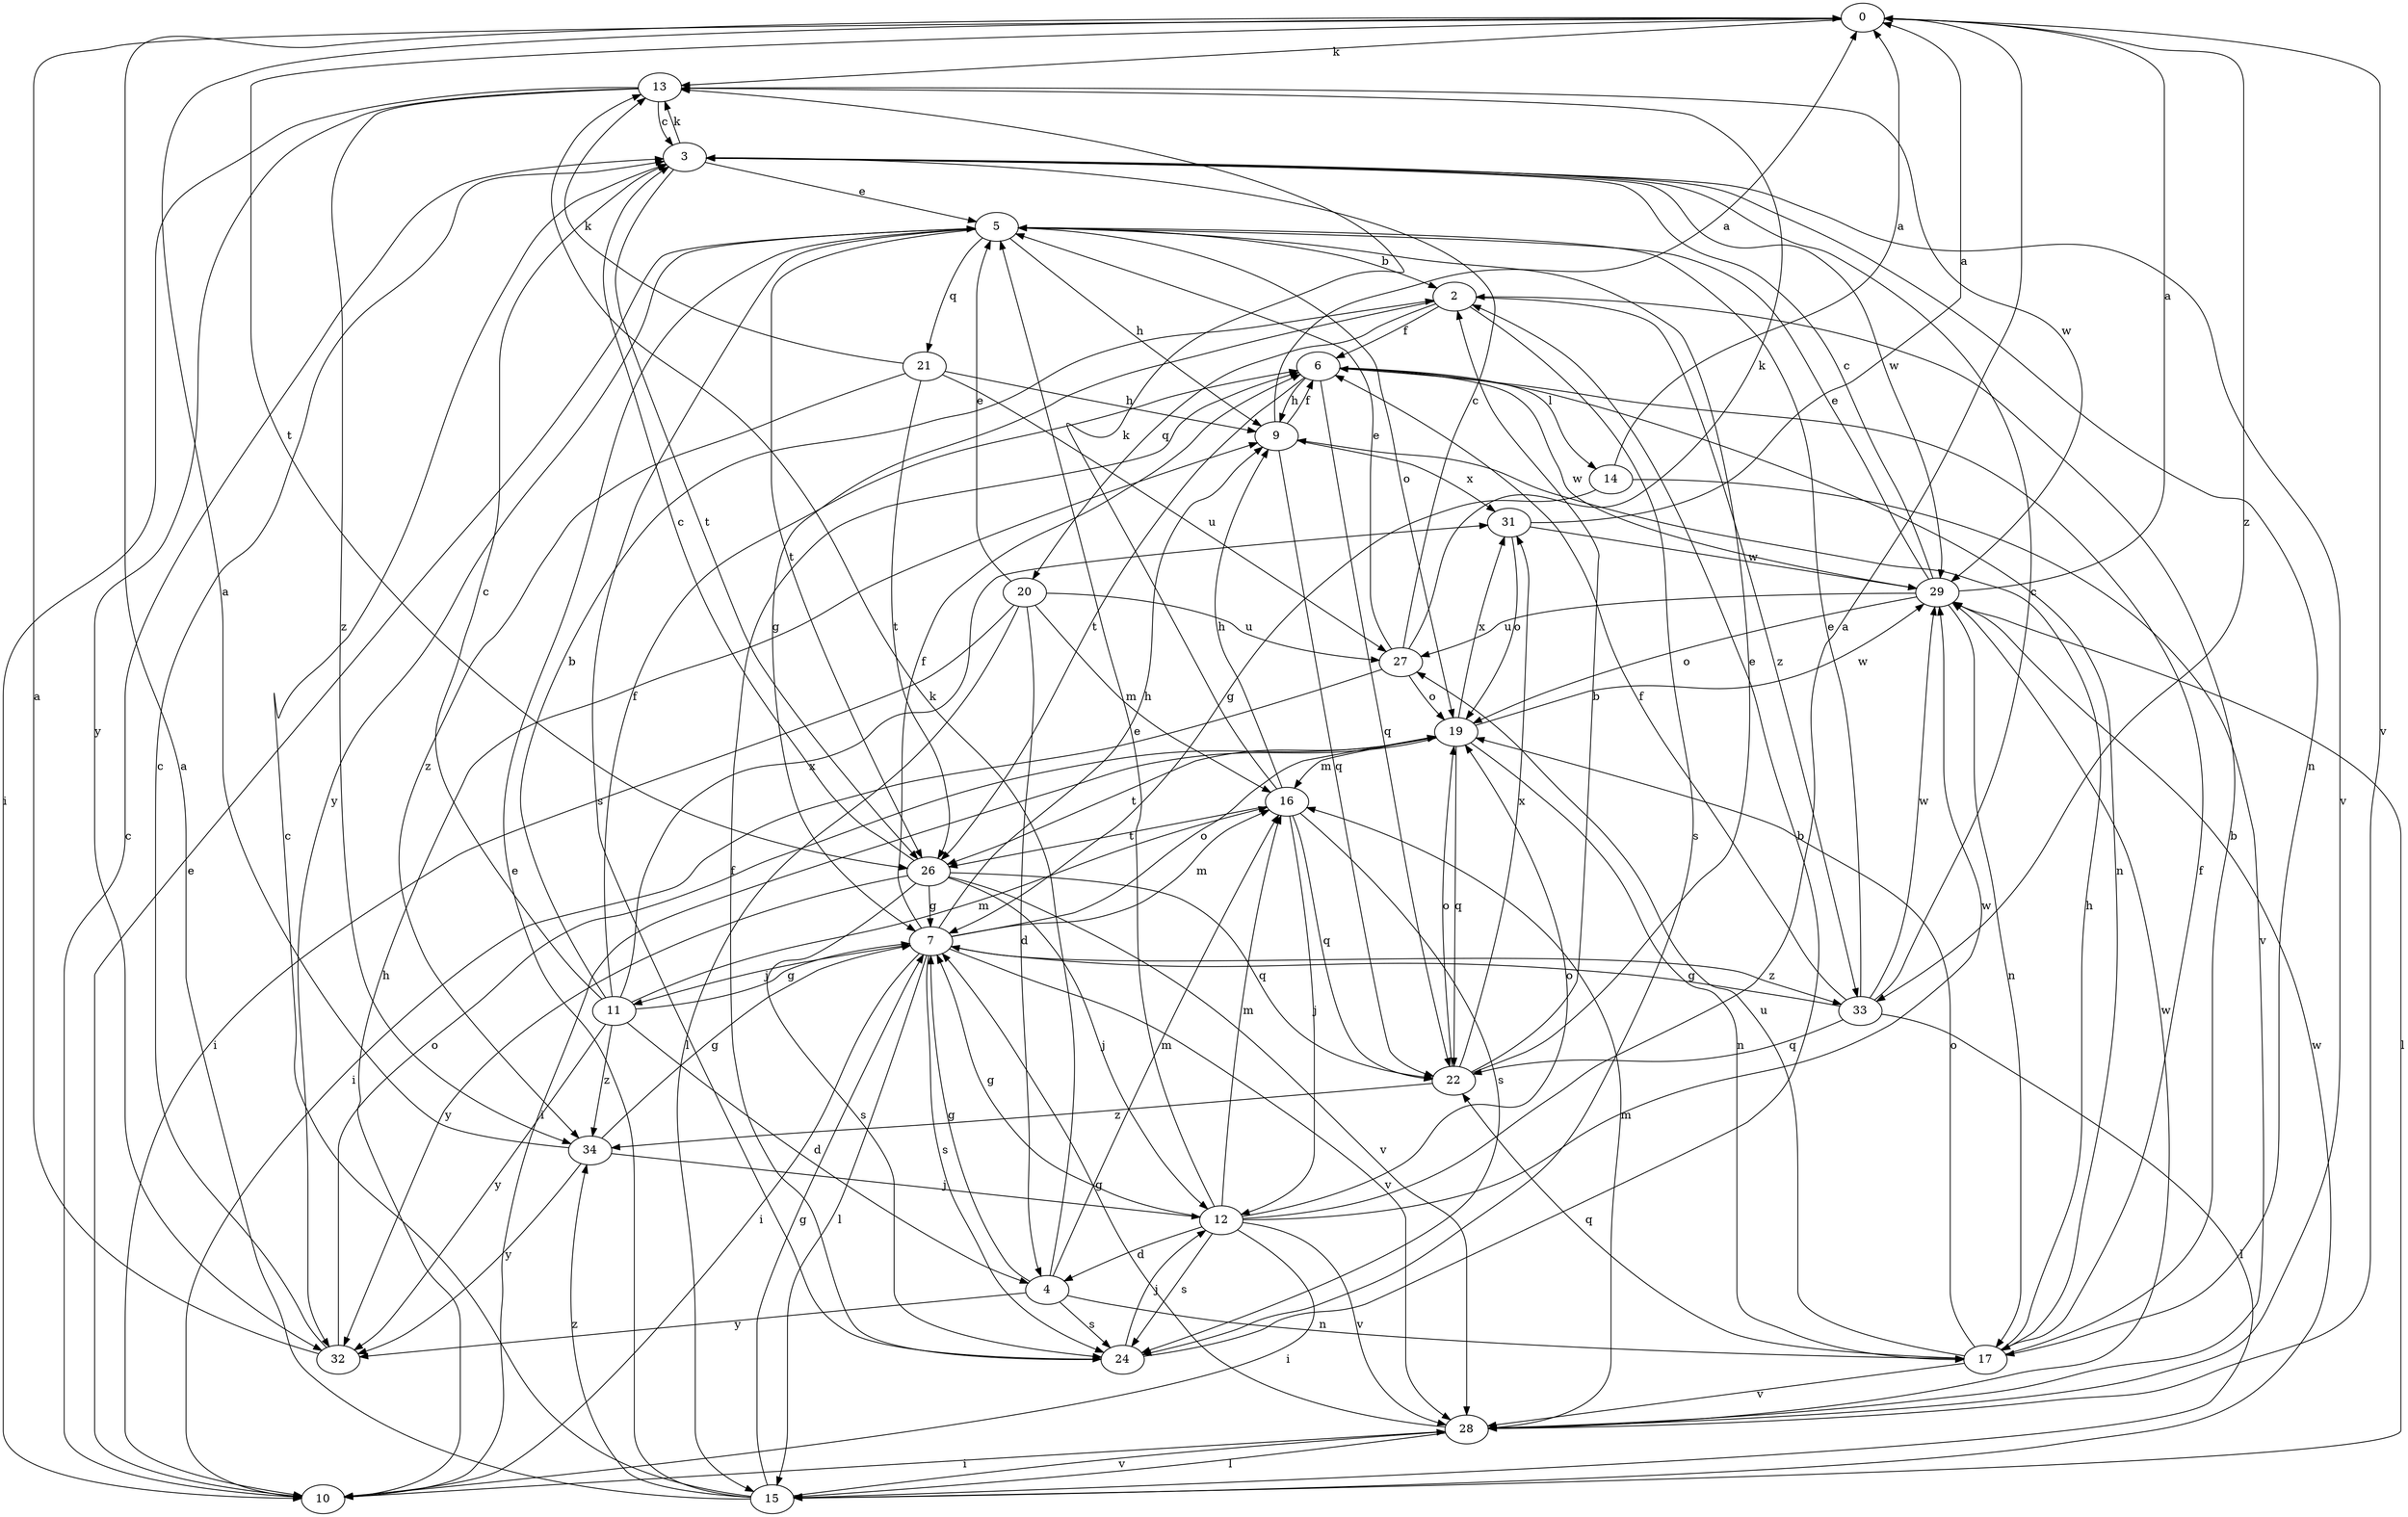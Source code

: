 strict digraph  {
0;
2;
3;
4;
5;
6;
7;
9;
10;
11;
12;
13;
14;
15;
16;
17;
19;
20;
21;
22;
24;
26;
27;
28;
29;
31;
32;
33;
34;
0 -> 13  [label=k];
0 -> 26  [label=t];
0 -> 28  [label=v];
0 -> 33  [label=z];
2 -> 6  [label=f];
2 -> 7  [label=g];
2 -> 20  [label=q];
2 -> 24  [label=s];
2 -> 33  [label=z];
3 -> 5  [label=e];
3 -> 13  [label=k];
3 -> 17  [label=n];
3 -> 26  [label=t];
3 -> 28  [label=v];
3 -> 29  [label=w];
4 -> 7  [label=g];
4 -> 13  [label=k];
4 -> 16  [label=m];
4 -> 17  [label=n];
4 -> 24  [label=s];
4 -> 32  [label=y];
5 -> 2  [label=b];
5 -> 9  [label=h];
5 -> 19  [label=o];
5 -> 21  [label=q];
5 -> 24  [label=s];
5 -> 26  [label=t];
5 -> 32  [label=y];
6 -> 9  [label=h];
6 -> 14  [label=l];
6 -> 17  [label=n];
6 -> 22  [label=q];
6 -> 26  [label=t];
6 -> 29  [label=w];
7 -> 6  [label=f];
7 -> 9  [label=h];
7 -> 10  [label=i];
7 -> 11  [label=j];
7 -> 15  [label=l];
7 -> 16  [label=m];
7 -> 19  [label=o];
7 -> 24  [label=s];
7 -> 28  [label=v];
7 -> 33  [label=z];
9 -> 0  [label=a];
9 -> 6  [label=f];
9 -> 22  [label=q];
9 -> 31  [label=x];
10 -> 3  [label=c];
10 -> 5  [label=e];
10 -> 9  [label=h];
11 -> 2  [label=b];
11 -> 3  [label=c];
11 -> 4  [label=d];
11 -> 6  [label=f];
11 -> 7  [label=g];
11 -> 16  [label=m];
11 -> 31  [label=x];
11 -> 32  [label=y];
11 -> 34  [label=z];
12 -> 0  [label=a];
12 -> 4  [label=d];
12 -> 5  [label=e];
12 -> 7  [label=g];
12 -> 10  [label=i];
12 -> 16  [label=m];
12 -> 19  [label=o];
12 -> 24  [label=s];
12 -> 28  [label=v];
12 -> 29  [label=w];
13 -> 3  [label=c];
13 -> 10  [label=i];
13 -> 29  [label=w];
13 -> 32  [label=y];
13 -> 34  [label=z];
14 -> 0  [label=a];
14 -> 7  [label=g];
14 -> 28  [label=v];
15 -> 0  [label=a];
15 -> 3  [label=c];
15 -> 5  [label=e];
15 -> 7  [label=g];
15 -> 28  [label=v];
15 -> 29  [label=w];
15 -> 34  [label=z];
16 -> 9  [label=h];
16 -> 12  [label=j];
16 -> 13  [label=k];
16 -> 22  [label=q];
16 -> 24  [label=s];
16 -> 26  [label=t];
17 -> 2  [label=b];
17 -> 6  [label=f];
17 -> 9  [label=h];
17 -> 19  [label=o];
17 -> 22  [label=q];
17 -> 27  [label=u];
17 -> 28  [label=v];
19 -> 10  [label=i];
19 -> 16  [label=m];
19 -> 17  [label=n];
19 -> 22  [label=q];
19 -> 26  [label=t];
19 -> 29  [label=w];
19 -> 31  [label=x];
20 -> 4  [label=d];
20 -> 5  [label=e];
20 -> 10  [label=i];
20 -> 15  [label=l];
20 -> 16  [label=m];
20 -> 27  [label=u];
21 -> 9  [label=h];
21 -> 13  [label=k];
21 -> 26  [label=t];
21 -> 27  [label=u];
21 -> 34  [label=z];
22 -> 2  [label=b];
22 -> 5  [label=e];
22 -> 19  [label=o];
22 -> 31  [label=x];
22 -> 34  [label=z];
24 -> 2  [label=b];
24 -> 6  [label=f];
24 -> 12  [label=j];
26 -> 3  [label=c];
26 -> 7  [label=g];
26 -> 12  [label=j];
26 -> 22  [label=q];
26 -> 24  [label=s];
26 -> 28  [label=v];
26 -> 32  [label=y];
27 -> 3  [label=c];
27 -> 5  [label=e];
27 -> 10  [label=i];
27 -> 13  [label=k];
27 -> 19  [label=o];
28 -> 7  [label=g];
28 -> 10  [label=i];
28 -> 15  [label=l];
28 -> 16  [label=m];
28 -> 29  [label=w];
29 -> 0  [label=a];
29 -> 3  [label=c];
29 -> 5  [label=e];
29 -> 15  [label=l];
29 -> 17  [label=n];
29 -> 19  [label=o];
29 -> 27  [label=u];
31 -> 0  [label=a];
31 -> 19  [label=o];
31 -> 29  [label=w];
32 -> 0  [label=a];
32 -> 3  [label=c];
32 -> 19  [label=o];
33 -> 3  [label=c];
33 -> 5  [label=e];
33 -> 6  [label=f];
33 -> 7  [label=g];
33 -> 15  [label=l];
33 -> 22  [label=q];
33 -> 29  [label=w];
34 -> 0  [label=a];
34 -> 7  [label=g];
34 -> 12  [label=j];
34 -> 32  [label=y];
}
